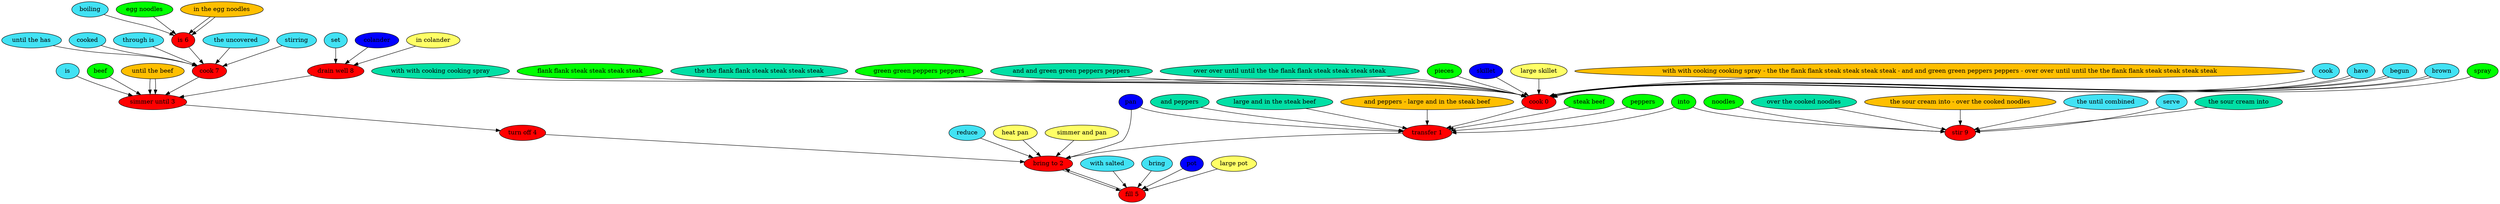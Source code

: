 digraph G {
"cook 0" [style=filled, fillcolor=red];
cook [style=filled, fillcolor="#42e2f4"];
cook -> "cook 0";
have [style=filled, fillcolor="#42e2f4"];
have -> "cook 0";
have [style=filled, fillcolor="#42e2f4"];
have -> "cook 0";
begun [style=filled, fillcolor="#42e2f4"];
begun -> "cook 0";
begun [style=filled, fillcolor="#42e2f4"];
begun -> "cook 0";
brown [style=filled, fillcolor="#42e2f4"];
brown -> "cook 0";
brown [style=filled, fillcolor="#42e2f4"];
brown -> "cook 0";
spray [style=filled, fillcolor=green];
spray -> "cook 0";
"with with cooking cooking spray" [style=filled, fillcolor="#01DFA5"];
"with with cooking cooking spray" -> "cook 0";
"flank flank steak steak steak steak" [style=filled, fillcolor=green];
"flank flank steak steak steak steak" -> "cook 0";
"the the flank flank steak steak steak steak" [style=filled, fillcolor="#01DFA5"];
"the the flank flank steak steak steak steak" -> "cook 0";
"green green peppers peppers" [style=filled, fillcolor=green];
"green green peppers peppers" -> "cook 0";
"and and green green peppers peppers" [style=filled, fillcolor="#01DFA5"];
"and and green green peppers peppers" -> "cook 0";
"over over until until the the flank flank steak steak steak steak" [style=filled, fillcolor="#01DFA5"];
"over over until until the the flank flank steak steak steak steak" -> "cook 0";
pieces [style=filled, fillcolor=green];
pieces -> "cook 0";
skillet [style=filled, fillcolor="#0000ff"];
skillet -> "cook 0";
"large skillet" [style=filled, fillcolor="#ffff66"];
"large skillet" -> "cook 0";
"with with cooking cooking spray - the the flank flank steak steak steak steak - and and green green peppers peppers - over over until until the the flank flank steak steak steak steak" [style=filled, fillcolor="#FFBF00"];
"with with cooking cooking spray - the the flank flank steak steak steak steak - and and green green peppers peppers - over over until until the the flank flank steak steak steak steak" -> "cook 0";
"transfer 1" [style=filled, fillcolor=red];
"steak beef" [style=filled, fillcolor=green];
"steak beef" -> "transfer 1";
peppers [style=filled, fillcolor=green];
peppers -> "transfer 1";
"and peppers" [style=filled, fillcolor="#01DFA5"];
"and peppers" -> "transfer 1";
into [style=filled, fillcolor=green];
into -> "transfer 1";
"large and in the steak beef" [style=filled, fillcolor="#01DFA5"];
"large and in the steak beef" -> "transfer 1";
pan [style=filled, fillcolor="#0000ff"];
pan -> "transfer 1";
"and peppers - large and in the steak beef" [style=filled, fillcolor="#FFBF00"];
"and peppers - large and in the steak beef" -> "transfer 1";
"bring to 2" [style=filled, fillcolor=red];
reduce [style=filled, fillcolor="#42e2f4"];
reduce -> "bring to 2";
pan [style=filled, fillcolor="#0000ff"];
pan -> "bring to 2";
"heat pan" [style=filled, fillcolor="#ffff66"];
"heat pan" -> "bring to 2";
"simmer and pan" [style=filled, fillcolor="#ffff66"];
"simmer and pan" -> "bring to 2";
"simmer until 3" [style=filled, fillcolor=red];
is [style=filled, fillcolor="#42e2f4"];
is -> "simmer until 3";
beef [style=filled, fillcolor=green];
beef -> "simmer until 3";
"until the beef" [style=filled, fillcolor="#01DFA5"];
"until the beef" -> "simmer until 3";
"until the beef" [style=filled, fillcolor="#FFBF00"];
"until the beef" -> "simmer until 3";
"turn off 4" [style=filled, fillcolor=red];
"fill 5" [style=filled, fillcolor=red];
"with salted" [style=filled, fillcolor="#42e2f4"];
"with salted" -> "fill 5";
bring [style=filled, fillcolor="#42e2f4"];
bring -> "fill 5";
pot [style=filled, fillcolor="#0000ff"];
pot -> "fill 5";
"large pot" [style=filled, fillcolor="#ffff66"];
"large pot" -> "fill 5";
"is 6" [style=filled, fillcolor=red];
boiling [style=filled, fillcolor="#42e2f4"];
boiling -> "is 6";
"egg noodles" [style=filled, fillcolor=green];
"egg noodles" -> "is 6";
"in the egg noodles" [style=filled, fillcolor="#01DFA5"];
"in the egg noodles" -> "is 6";
"in the egg noodles" [style=filled, fillcolor="#FFBF00"];
"in the egg noodles" -> "is 6";
"cook 7" [style=filled, fillcolor=red];
"the uncovered" [style=filled, fillcolor="#42e2f4"];
"the uncovered" -> "cook 7";
stirring [style=filled, fillcolor="#42e2f4"];
stirring -> "cook 7";
"until the has" [style=filled, fillcolor="#42e2f4"];
"until the has" -> "cook 7";
cooked [style=filled, fillcolor="#42e2f4"];
cooked -> "cook 7";
"through is" [style=filled, fillcolor="#42e2f4"];
"through is" -> "cook 7";
"drain well 8" [style=filled, fillcolor=red];
set [style=filled, fillcolor="#42e2f4"];
set -> "drain well 8";
colander [style=filled, fillcolor="#0000ff"];
colander -> "drain well 8";
"in colander" [style=filled, fillcolor="#ffff66"];
"in colander" -> "drain well 8";
"stir 9" [style=filled, fillcolor=red];
"the until combined" [style=filled, fillcolor="#42e2f4"];
"the until combined" -> "stir 9";
serve [style=filled, fillcolor="#42e2f4"];
serve -> "stir 9";
into [style=filled, fillcolor=green];
into -> "stir 9";
"the sour cream into" [style=filled, fillcolor="#01DFA5"];
"the sour cream into" -> "stir 9";
noodles [style=filled, fillcolor=green];
noodles -> "stir 9";
"over the cooked noodles" [style=filled, fillcolor="#01DFA5"];
"over the cooked noodles" -> "stir 9";
"the sour cream into - over the cooked noodles" [style=filled, fillcolor="#FFBF00"];
"the sour cream into - over the cooked noodles" -> "stir 9";
"cook 0" -> "transfer 1";
"transfer 1" -> "bring to 2";
"bring to 2" -> "fill 5";
"simmer until 3" -> "turn off 4";
"turn off 4" -> "bring to 2";
"fill 5" -> "bring to 2";
"is 6" -> "cook 7";
"cook 7" -> "simmer until 3";
"drain well 8" -> "simmer until 3";
}

